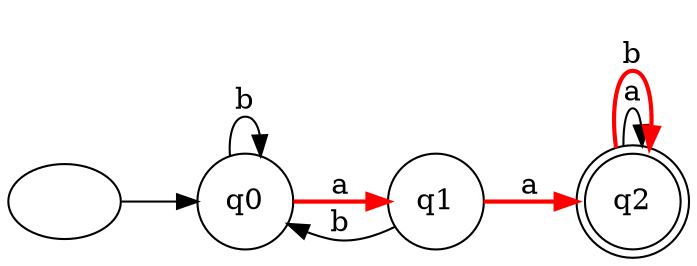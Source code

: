 digraph DFA {
  rankdir=LR;
  "" -> q0;
  q0 [shape=circle];
  q1 [shape=circle];
  q2 [shape=doublecircle];
  q1 -> q2 [label=a, color=red, penwidth=2];
  q1 -> q0 [label=b];
  q2 -> q2 [label=a];
  q2 -> q2 [label=b, color=red, penwidth=2];
  q0 -> q1 [label=a, color=red, penwidth=2];
  q0 -> q0 [label=b];
}